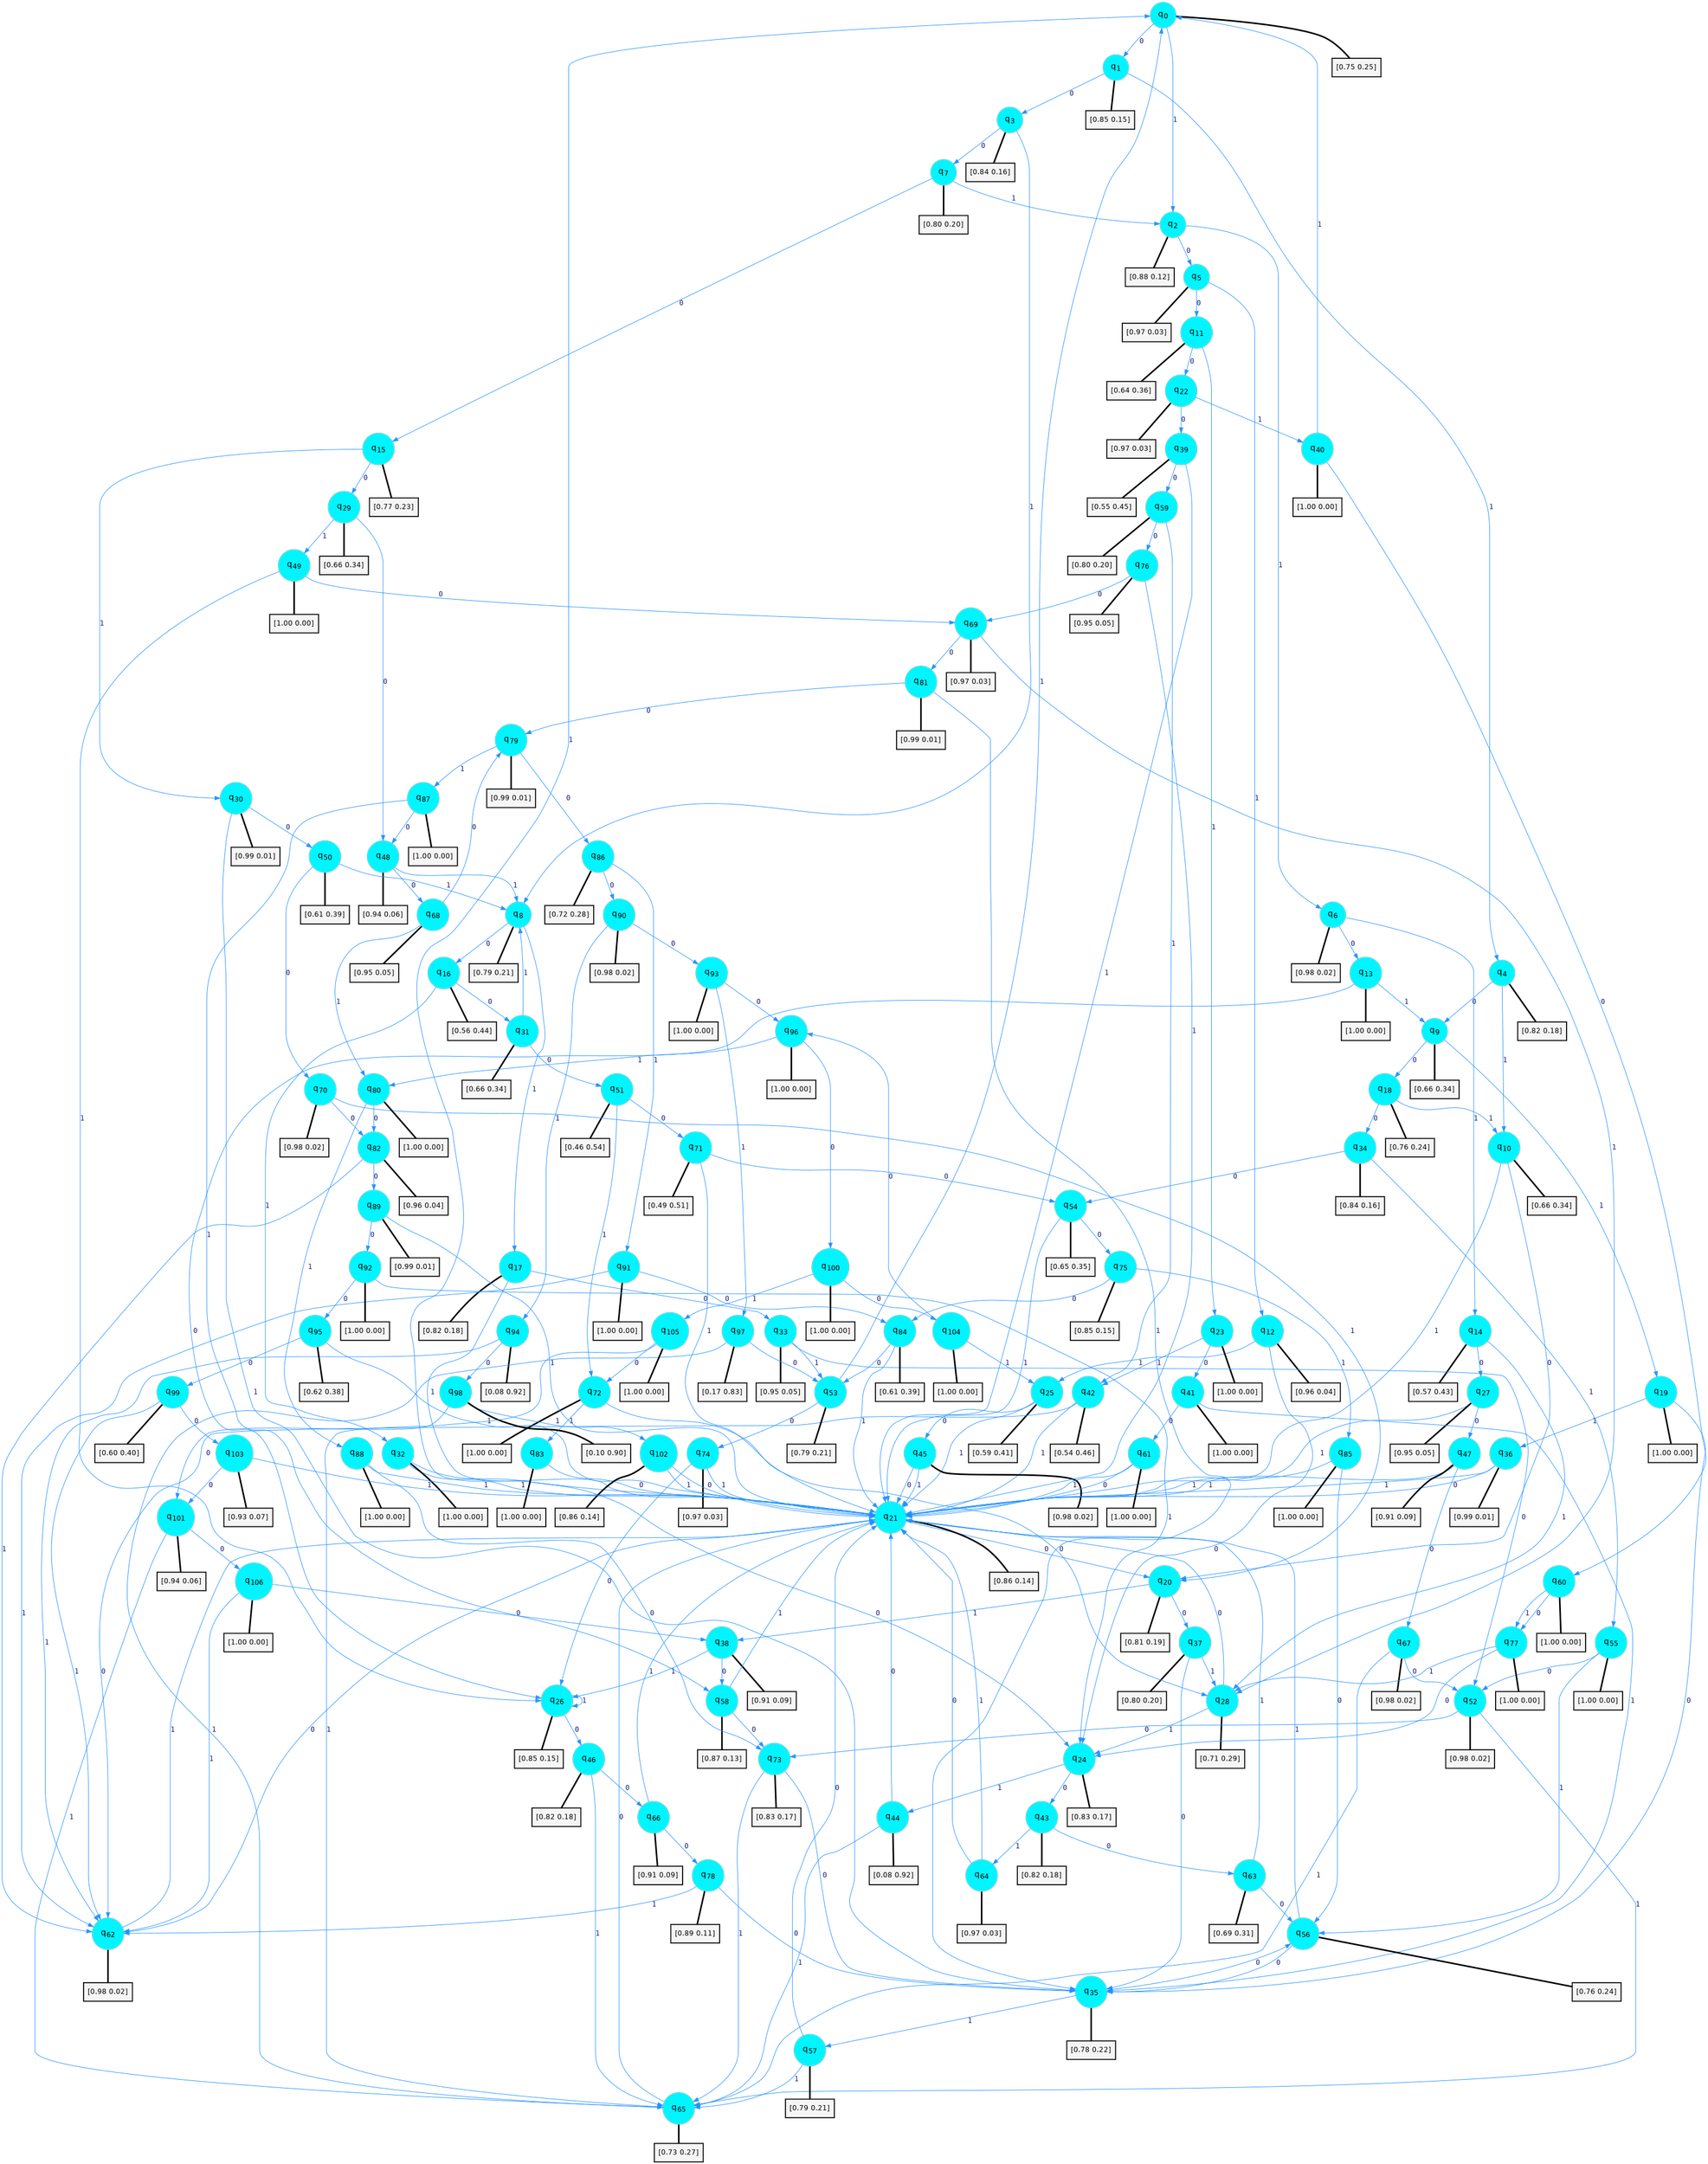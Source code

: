 digraph G {
graph [
bgcolor=transparent, dpi=300, rankdir=TD, size="40,25"];
node [
color=gray, fillcolor=turquoise1, fontcolor=black, fontname=Helvetica, fontsize=16, fontweight=bold, shape=circle, style=filled];
edge [
arrowsize=1, color=dodgerblue1, fontcolor=midnightblue, fontname=courier, fontweight=bold, penwidth=1, style=solid, weight=20];
0[label=<q<SUB>0</SUB>>];
1[label=<q<SUB>1</SUB>>];
2[label=<q<SUB>2</SUB>>];
3[label=<q<SUB>3</SUB>>];
4[label=<q<SUB>4</SUB>>];
5[label=<q<SUB>5</SUB>>];
6[label=<q<SUB>6</SUB>>];
7[label=<q<SUB>7</SUB>>];
8[label=<q<SUB>8</SUB>>];
9[label=<q<SUB>9</SUB>>];
10[label=<q<SUB>10</SUB>>];
11[label=<q<SUB>11</SUB>>];
12[label=<q<SUB>12</SUB>>];
13[label=<q<SUB>13</SUB>>];
14[label=<q<SUB>14</SUB>>];
15[label=<q<SUB>15</SUB>>];
16[label=<q<SUB>16</SUB>>];
17[label=<q<SUB>17</SUB>>];
18[label=<q<SUB>18</SUB>>];
19[label=<q<SUB>19</SUB>>];
20[label=<q<SUB>20</SUB>>];
21[label=<q<SUB>21</SUB>>];
22[label=<q<SUB>22</SUB>>];
23[label=<q<SUB>23</SUB>>];
24[label=<q<SUB>24</SUB>>];
25[label=<q<SUB>25</SUB>>];
26[label=<q<SUB>26</SUB>>];
27[label=<q<SUB>27</SUB>>];
28[label=<q<SUB>28</SUB>>];
29[label=<q<SUB>29</SUB>>];
30[label=<q<SUB>30</SUB>>];
31[label=<q<SUB>31</SUB>>];
32[label=<q<SUB>32</SUB>>];
33[label=<q<SUB>33</SUB>>];
34[label=<q<SUB>34</SUB>>];
35[label=<q<SUB>35</SUB>>];
36[label=<q<SUB>36</SUB>>];
37[label=<q<SUB>37</SUB>>];
38[label=<q<SUB>38</SUB>>];
39[label=<q<SUB>39</SUB>>];
40[label=<q<SUB>40</SUB>>];
41[label=<q<SUB>41</SUB>>];
42[label=<q<SUB>42</SUB>>];
43[label=<q<SUB>43</SUB>>];
44[label=<q<SUB>44</SUB>>];
45[label=<q<SUB>45</SUB>>];
46[label=<q<SUB>46</SUB>>];
47[label=<q<SUB>47</SUB>>];
48[label=<q<SUB>48</SUB>>];
49[label=<q<SUB>49</SUB>>];
50[label=<q<SUB>50</SUB>>];
51[label=<q<SUB>51</SUB>>];
52[label=<q<SUB>52</SUB>>];
53[label=<q<SUB>53</SUB>>];
54[label=<q<SUB>54</SUB>>];
55[label=<q<SUB>55</SUB>>];
56[label=<q<SUB>56</SUB>>];
57[label=<q<SUB>57</SUB>>];
58[label=<q<SUB>58</SUB>>];
59[label=<q<SUB>59</SUB>>];
60[label=<q<SUB>60</SUB>>];
61[label=<q<SUB>61</SUB>>];
62[label=<q<SUB>62</SUB>>];
63[label=<q<SUB>63</SUB>>];
64[label=<q<SUB>64</SUB>>];
65[label=<q<SUB>65</SUB>>];
66[label=<q<SUB>66</SUB>>];
67[label=<q<SUB>67</SUB>>];
68[label=<q<SUB>68</SUB>>];
69[label=<q<SUB>69</SUB>>];
70[label=<q<SUB>70</SUB>>];
71[label=<q<SUB>71</SUB>>];
72[label=<q<SUB>72</SUB>>];
73[label=<q<SUB>73</SUB>>];
74[label=<q<SUB>74</SUB>>];
75[label=<q<SUB>75</SUB>>];
76[label=<q<SUB>76</SUB>>];
77[label=<q<SUB>77</SUB>>];
78[label=<q<SUB>78</SUB>>];
79[label=<q<SUB>79</SUB>>];
80[label=<q<SUB>80</SUB>>];
81[label=<q<SUB>81</SUB>>];
82[label=<q<SUB>82</SUB>>];
83[label=<q<SUB>83</SUB>>];
84[label=<q<SUB>84</SUB>>];
85[label=<q<SUB>85</SUB>>];
86[label=<q<SUB>86</SUB>>];
87[label=<q<SUB>87</SUB>>];
88[label=<q<SUB>88</SUB>>];
89[label=<q<SUB>89</SUB>>];
90[label=<q<SUB>90</SUB>>];
91[label=<q<SUB>91</SUB>>];
92[label=<q<SUB>92</SUB>>];
93[label=<q<SUB>93</SUB>>];
94[label=<q<SUB>94</SUB>>];
95[label=<q<SUB>95</SUB>>];
96[label=<q<SUB>96</SUB>>];
97[label=<q<SUB>97</SUB>>];
98[label=<q<SUB>98</SUB>>];
99[label=<q<SUB>99</SUB>>];
100[label=<q<SUB>100</SUB>>];
101[label=<q<SUB>101</SUB>>];
102[label=<q<SUB>102</SUB>>];
103[label=<q<SUB>103</SUB>>];
104[label=<q<SUB>104</SUB>>];
105[label=<q<SUB>105</SUB>>];
106[label=<q<SUB>106</SUB>>];
107[label="[0.75 0.25]", shape=box,fontcolor=black, fontname=Helvetica, fontsize=14, penwidth=2, fillcolor=whitesmoke,color=black];
108[label="[0.85 0.15]", shape=box,fontcolor=black, fontname=Helvetica, fontsize=14, penwidth=2, fillcolor=whitesmoke,color=black];
109[label="[0.88 0.12]", shape=box,fontcolor=black, fontname=Helvetica, fontsize=14, penwidth=2, fillcolor=whitesmoke,color=black];
110[label="[0.84 0.16]", shape=box,fontcolor=black, fontname=Helvetica, fontsize=14, penwidth=2, fillcolor=whitesmoke,color=black];
111[label="[0.82 0.18]", shape=box,fontcolor=black, fontname=Helvetica, fontsize=14, penwidth=2, fillcolor=whitesmoke,color=black];
112[label="[0.97 0.03]", shape=box,fontcolor=black, fontname=Helvetica, fontsize=14, penwidth=2, fillcolor=whitesmoke,color=black];
113[label="[0.98 0.02]", shape=box,fontcolor=black, fontname=Helvetica, fontsize=14, penwidth=2, fillcolor=whitesmoke,color=black];
114[label="[0.80 0.20]", shape=box,fontcolor=black, fontname=Helvetica, fontsize=14, penwidth=2, fillcolor=whitesmoke,color=black];
115[label="[0.79 0.21]", shape=box,fontcolor=black, fontname=Helvetica, fontsize=14, penwidth=2, fillcolor=whitesmoke,color=black];
116[label="[0.66 0.34]", shape=box,fontcolor=black, fontname=Helvetica, fontsize=14, penwidth=2, fillcolor=whitesmoke,color=black];
117[label="[0.66 0.34]", shape=box,fontcolor=black, fontname=Helvetica, fontsize=14, penwidth=2, fillcolor=whitesmoke,color=black];
118[label="[0.64 0.36]", shape=box,fontcolor=black, fontname=Helvetica, fontsize=14, penwidth=2, fillcolor=whitesmoke,color=black];
119[label="[0.96 0.04]", shape=box,fontcolor=black, fontname=Helvetica, fontsize=14, penwidth=2, fillcolor=whitesmoke,color=black];
120[label="[1.00 0.00]", shape=box,fontcolor=black, fontname=Helvetica, fontsize=14, penwidth=2, fillcolor=whitesmoke,color=black];
121[label="[0.57 0.43]", shape=box,fontcolor=black, fontname=Helvetica, fontsize=14, penwidth=2, fillcolor=whitesmoke,color=black];
122[label="[0.77 0.23]", shape=box,fontcolor=black, fontname=Helvetica, fontsize=14, penwidth=2, fillcolor=whitesmoke,color=black];
123[label="[0.56 0.44]", shape=box,fontcolor=black, fontname=Helvetica, fontsize=14, penwidth=2, fillcolor=whitesmoke,color=black];
124[label="[0.82 0.18]", shape=box,fontcolor=black, fontname=Helvetica, fontsize=14, penwidth=2, fillcolor=whitesmoke,color=black];
125[label="[0.76 0.24]", shape=box,fontcolor=black, fontname=Helvetica, fontsize=14, penwidth=2, fillcolor=whitesmoke,color=black];
126[label="[1.00 0.00]", shape=box,fontcolor=black, fontname=Helvetica, fontsize=14, penwidth=2, fillcolor=whitesmoke,color=black];
127[label="[0.81 0.19]", shape=box,fontcolor=black, fontname=Helvetica, fontsize=14, penwidth=2, fillcolor=whitesmoke,color=black];
128[label="[0.86 0.14]", shape=box,fontcolor=black, fontname=Helvetica, fontsize=14, penwidth=2, fillcolor=whitesmoke,color=black];
129[label="[0.97 0.03]", shape=box,fontcolor=black, fontname=Helvetica, fontsize=14, penwidth=2, fillcolor=whitesmoke,color=black];
130[label="[1.00 0.00]", shape=box,fontcolor=black, fontname=Helvetica, fontsize=14, penwidth=2, fillcolor=whitesmoke,color=black];
131[label="[0.83 0.17]", shape=box,fontcolor=black, fontname=Helvetica, fontsize=14, penwidth=2, fillcolor=whitesmoke,color=black];
132[label="[0.59 0.41]", shape=box,fontcolor=black, fontname=Helvetica, fontsize=14, penwidth=2, fillcolor=whitesmoke,color=black];
133[label="[0.85 0.15]", shape=box,fontcolor=black, fontname=Helvetica, fontsize=14, penwidth=2, fillcolor=whitesmoke,color=black];
134[label="[0.95 0.05]", shape=box,fontcolor=black, fontname=Helvetica, fontsize=14, penwidth=2, fillcolor=whitesmoke,color=black];
135[label="[0.71 0.29]", shape=box,fontcolor=black, fontname=Helvetica, fontsize=14, penwidth=2, fillcolor=whitesmoke,color=black];
136[label="[0.66 0.34]", shape=box,fontcolor=black, fontname=Helvetica, fontsize=14, penwidth=2, fillcolor=whitesmoke,color=black];
137[label="[0.99 0.01]", shape=box,fontcolor=black, fontname=Helvetica, fontsize=14, penwidth=2, fillcolor=whitesmoke,color=black];
138[label="[0.66 0.34]", shape=box,fontcolor=black, fontname=Helvetica, fontsize=14, penwidth=2, fillcolor=whitesmoke,color=black];
139[label="[1.00 0.00]", shape=box,fontcolor=black, fontname=Helvetica, fontsize=14, penwidth=2, fillcolor=whitesmoke,color=black];
140[label="[0.95 0.05]", shape=box,fontcolor=black, fontname=Helvetica, fontsize=14, penwidth=2, fillcolor=whitesmoke,color=black];
141[label="[0.84 0.16]", shape=box,fontcolor=black, fontname=Helvetica, fontsize=14, penwidth=2, fillcolor=whitesmoke,color=black];
142[label="[0.78 0.22]", shape=box,fontcolor=black, fontname=Helvetica, fontsize=14, penwidth=2, fillcolor=whitesmoke,color=black];
143[label="[0.99 0.01]", shape=box,fontcolor=black, fontname=Helvetica, fontsize=14, penwidth=2, fillcolor=whitesmoke,color=black];
144[label="[0.80 0.20]", shape=box,fontcolor=black, fontname=Helvetica, fontsize=14, penwidth=2, fillcolor=whitesmoke,color=black];
145[label="[0.91 0.09]", shape=box,fontcolor=black, fontname=Helvetica, fontsize=14, penwidth=2, fillcolor=whitesmoke,color=black];
146[label="[0.55 0.45]", shape=box,fontcolor=black, fontname=Helvetica, fontsize=14, penwidth=2, fillcolor=whitesmoke,color=black];
147[label="[1.00 0.00]", shape=box,fontcolor=black, fontname=Helvetica, fontsize=14, penwidth=2, fillcolor=whitesmoke,color=black];
148[label="[1.00 0.00]", shape=box,fontcolor=black, fontname=Helvetica, fontsize=14, penwidth=2, fillcolor=whitesmoke,color=black];
149[label="[0.54 0.46]", shape=box,fontcolor=black, fontname=Helvetica, fontsize=14, penwidth=2, fillcolor=whitesmoke,color=black];
150[label="[0.82 0.18]", shape=box,fontcolor=black, fontname=Helvetica, fontsize=14, penwidth=2, fillcolor=whitesmoke,color=black];
151[label="[0.08 0.92]", shape=box,fontcolor=black, fontname=Helvetica, fontsize=14, penwidth=2, fillcolor=whitesmoke,color=black];
152[label="[0.98 0.02]", shape=box,fontcolor=black, fontname=Helvetica, fontsize=14, penwidth=2, fillcolor=whitesmoke,color=black];
153[label="[0.82 0.18]", shape=box,fontcolor=black, fontname=Helvetica, fontsize=14, penwidth=2, fillcolor=whitesmoke,color=black];
154[label="[0.91 0.09]", shape=box,fontcolor=black, fontname=Helvetica, fontsize=14, penwidth=2, fillcolor=whitesmoke,color=black];
155[label="[0.94 0.06]", shape=box,fontcolor=black, fontname=Helvetica, fontsize=14, penwidth=2, fillcolor=whitesmoke,color=black];
156[label="[1.00 0.00]", shape=box,fontcolor=black, fontname=Helvetica, fontsize=14, penwidth=2, fillcolor=whitesmoke,color=black];
157[label="[0.61 0.39]", shape=box,fontcolor=black, fontname=Helvetica, fontsize=14, penwidth=2, fillcolor=whitesmoke,color=black];
158[label="[0.46 0.54]", shape=box,fontcolor=black, fontname=Helvetica, fontsize=14, penwidth=2, fillcolor=whitesmoke,color=black];
159[label="[0.98 0.02]", shape=box,fontcolor=black, fontname=Helvetica, fontsize=14, penwidth=2, fillcolor=whitesmoke,color=black];
160[label="[0.79 0.21]", shape=box,fontcolor=black, fontname=Helvetica, fontsize=14, penwidth=2, fillcolor=whitesmoke,color=black];
161[label="[0.65 0.35]", shape=box,fontcolor=black, fontname=Helvetica, fontsize=14, penwidth=2, fillcolor=whitesmoke,color=black];
162[label="[1.00 0.00]", shape=box,fontcolor=black, fontname=Helvetica, fontsize=14, penwidth=2, fillcolor=whitesmoke,color=black];
163[label="[0.76 0.24]", shape=box,fontcolor=black, fontname=Helvetica, fontsize=14, penwidth=2, fillcolor=whitesmoke,color=black];
164[label="[0.79 0.21]", shape=box,fontcolor=black, fontname=Helvetica, fontsize=14, penwidth=2, fillcolor=whitesmoke,color=black];
165[label="[0.87 0.13]", shape=box,fontcolor=black, fontname=Helvetica, fontsize=14, penwidth=2, fillcolor=whitesmoke,color=black];
166[label="[0.80 0.20]", shape=box,fontcolor=black, fontname=Helvetica, fontsize=14, penwidth=2, fillcolor=whitesmoke,color=black];
167[label="[1.00 0.00]", shape=box,fontcolor=black, fontname=Helvetica, fontsize=14, penwidth=2, fillcolor=whitesmoke,color=black];
168[label="[1.00 0.00]", shape=box,fontcolor=black, fontname=Helvetica, fontsize=14, penwidth=2, fillcolor=whitesmoke,color=black];
169[label="[0.98 0.02]", shape=box,fontcolor=black, fontname=Helvetica, fontsize=14, penwidth=2, fillcolor=whitesmoke,color=black];
170[label="[0.69 0.31]", shape=box,fontcolor=black, fontname=Helvetica, fontsize=14, penwidth=2, fillcolor=whitesmoke,color=black];
171[label="[0.97 0.03]", shape=box,fontcolor=black, fontname=Helvetica, fontsize=14, penwidth=2, fillcolor=whitesmoke,color=black];
172[label="[0.73 0.27]", shape=box,fontcolor=black, fontname=Helvetica, fontsize=14, penwidth=2, fillcolor=whitesmoke,color=black];
173[label="[0.91 0.09]", shape=box,fontcolor=black, fontname=Helvetica, fontsize=14, penwidth=2, fillcolor=whitesmoke,color=black];
174[label="[0.98 0.02]", shape=box,fontcolor=black, fontname=Helvetica, fontsize=14, penwidth=2, fillcolor=whitesmoke,color=black];
175[label="[0.95 0.05]", shape=box,fontcolor=black, fontname=Helvetica, fontsize=14, penwidth=2, fillcolor=whitesmoke,color=black];
176[label="[0.97 0.03]", shape=box,fontcolor=black, fontname=Helvetica, fontsize=14, penwidth=2, fillcolor=whitesmoke,color=black];
177[label="[0.98 0.02]", shape=box,fontcolor=black, fontname=Helvetica, fontsize=14, penwidth=2, fillcolor=whitesmoke,color=black];
178[label="[0.49 0.51]", shape=box,fontcolor=black, fontname=Helvetica, fontsize=14, penwidth=2, fillcolor=whitesmoke,color=black];
179[label="[1.00 0.00]", shape=box,fontcolor=black, fontname=Helvetica, fontsize=14, penwidth=2, fillcolor=whitesmoke,color=black];
180[label="[0.83 0.17]", shape=box,fontcolor=black, fontname=Helvetica, fontsize=14, penwidth=2, fillcolor=whitesmoke,color=black];
181[label="[0.97 0.03]", shape=box,fontcolor=black, fontname=Helvetica, fontsize=14, penwidth=2, fillcolor=whitesmoke,color=black];
182[label="[0.85 0.15]", shape=box,fontcolor=black, fontname=Helvetica, fontsize=14, penwidth=2, fillcolor=whitesmoke,color=black];
183[label="[0.95 0.05]", shape=box,fontcolor=black, fontname=Helvetica, fontsize=14, penwidth=2, fillcolor=whitesmoke,color=black];
184[label="[1.00 0.00]", shape=box,fontcolor=black, fontname=Helvetica, fontsize=14, penwidth=2, fillcolor=whitesmoke,color=black];
185[label="[0.89 0.11]", shape=box,fontcolor=black, fontname=Helvetica, fontsize=14, penwidth=2, fillcolor=whitesmoke,color=black];
186[label="[0.99 0.01]", shape=box,fontcolor=black, fontname=Helvetica, fontsize=14, penwidth=2, fillcolor=whitesmoke,color=black];
187[label="[1.00 0.00]", shape=box,fontcolor=black, fontname=Helvetica, fontsize=14, penwidth=2, fillcolor=whitesmoke,color=black];
188[label="[0.99 0.01]", shape=box,fontcolor=black, fontname=Helvetica, fontsize=14, penwidth=2, fillcolor=whitesmoke,color=black];
189[label="[0.96 0.04]", shape=box,fontcolor=black, fontname=Helvetica, fontsize=14, penwidth=2, fillcolor=whitesmoke,color=black];
190[label="[1.00 0.00]", shape=box,fontcolor=black, fontname=Helvetica, fontsize=14, penwidth=2, fillcolor=whitesmoke,color=black];
191[label="[0.61 0.39]", shape=box,fontcolor=black, fontname=Helvetica, fontsize=14, penwidth=2, fillcolor=whitesmoke,color=black];
192[label="[1.00 0.00]", shape=box,fontcolor=black, fontname=Helvetica, fontsize=14, penwidth=2, fillcolor=whitesmoke,color=black];
193[label="[0.72 0.28]", shape=box,fontcolor=black, fontname=Helvetica, fontsize=14, penwidth=2, fillcolor=whitesmoke,color=black];
194[label="[1.00 0.00]", shape=box,fontcolor=black, fontname=Helvetica, fontsize=14, penwidth=2, fillcolor=whitesmoke,color=black];
195[label="[1.00 0.00]", shape=box,fontcolor=black, fontname=Helvetica, fontsize=14, penwidth=2, fillcolor=whitesmoke,color=black];
196[label="[0.99 0.01]", shape=box,fontcolor=black, fontname=Helvetica, fontsize=14, penwidth=2, fillcolor=whitesmoke,color=black];
197[label="[0.98 0.02]", shape=box,fontcolor=black, fontname=Helvetica, fontsize=14, penwidth=2, fillcolor=whitesmoke,color=black];
198[label="[1.00 0.00]", shape=box,fontcolor=black, fontname=Helvetica, fontsize=14, penwidth=2, fillcolor=whitesmoke,color=black];
199[label="[1.00 0.00]", shape=box,fontcolor=black, fontname=Helvetica, fontsize=14, penwidth=2, fillcolor=whitesmoke,color=black];
200[label="[1.00 0.00]", shape=box,fontcolor=black, fontname=Helvetica, fontsize=14, penwidth=2, fillcolor=whitesmoke,color=black];
201[label="[0.08 0.92]", shape=box,fontcolor=black, fontname=Helvetica, fontsize=14, penwidth=2, fillcolor=whitesmoke,color=black];
202[label="[0.62 0.38]", shape=box,fontcolor=black, fontname=Helvetica, fontsize=14, penwidth=2, fillcolor=whitesmoke,color=black];
203[label="[1.00 0.00]", shape=box,fontcolor=black, fontname=Helvetica, fontsize=14, penwidth=2, fillcolor=whitesmoke,color=black];
204[label="[0.17 0.83]", shape=box,fontcolor=black, fontname=Helvetica, fontsize=14, penwidth=2, fillcolor=whitesmoke,color=black];
205[label="[0.10 0.90]", shape=box,fontcolor=black, fontname=Helvetica, fontsize=14, penwidth=2, fillcolor=whitesmoke,color=black];
206[label="[0.60 0.40]", shape=box,fontcolor=black, fontname=Helvetica, fontsize=14, penwidth=2, fillcolor=whitesmoke,color=black];
207[label="[1.00 0.00]", shape=box,fontcolor=black, fontname=Helvetica, fontsize=14, penwidth=2, fillcolor=whitesmoke,color=black];
208[label="[0.94 0.06]", shape=box,fontcolor=black, fontname=Helvetica, fontsize=14, penwidth=2, fillcolor=whitesmoke,color=black];
209[label="[0.86 0.14]", shape=box,fontcolor=black, fontname=Helvetica, fontsize=14, penwidth=2, fillcolor=whitesmoke,color=black];
210[label="[0.93 0.07]", shape=box,fontcolor=black, fontname=Helvetica, fontsize=14, penwidth=2, fillcolor=whitesmoke,color=black];
211[label="[1.00 0.00]", shape=box,fontcolor=black, fontname=Helvetica, fontsize=14, penwidth=2, fillcolor=whitesmoke,color=black];
212[label="[1.00 0.00]", shape=box,fontcolor=black, fontname=Helvetica, fontsize=14, penwidth=2, fillcolor=whitesmoke,color=black];
213[label="[1.00 0.00]", shape=box,fontcolor=black, fontname=Helvetica, fontsize=14, penwidth=2, fillcolor=whitesmoke,color=black];
0->1 [label=0];
0->2 [label=1];
0->107 [arrowhead=none, penwidth=3,color=black];
1->3 [label=0];
1->4 [label=1];
1->108 [arrowhead=none, penwidth=3,color=black];
2->5 [label=0];
2->6 [label=1];
2->109 [arrowhead=none, penwidth=3,color=black];
3->7 [label=0];
3->8 [label=1];
3->110 [arrowhead=none, penwidth=3,color=black];
4->9 [label=0];
4->10 [label=1];
4->111 [arrowhead=none, penwidth=3,color=black];
5->11 [label=0];
5->12 [label=1];
5->112 [arrowhead=none, penwidth=3,color=black];
6->13 [label=0];
6->14 [label=1];
6->113 [arrowhead=none, penwidth=3,color=black];
7->15 [label=0];
7->2 [label=1];
7->114 [arrowhead=none, penwidth=3,color=black];
8->16 [label=0];
8->17 [label=1];
8->115 [arrowhead=none, penwidth=3,color=black];
9->18 [label=0];
9->19 [label=1];
9->116 [arrowhead=none, penwidth=3,color=black];
10->20 [label=0];
10->21 [label=1];
10->117 [arrowhead=none, penwidth=3,color=black];
11->22 [label=0];
11->23 [label=1];
11->118 [arrowhead=none, penwidth=3,color=black];
12->24 [label=0];
12->25 [label=1];
12->119 [arrowhead=none, penwidth=3,color=black];
13->26 [label=0];
13->9 [label=1];
13->120 [arrowhead=none, penwidth=3,color=black];
14->27 [label=0];
14->28 [label=1];
14->121 [arrowhead=none, penwidth=3,color=black];
15->29 [label=0];
15->30 [label=1];
15->122 [arrowhead=none, penwidth=3,color=black];
16->31 [label=0];
16->32 [label=1];
16->123 [arrowhead=none, penwidth=3,color=black];
17->33 [label=0];
17->21 [label=1];
17->124 [arrowhead=none, penwidth=3,color=black];
18->34 [label=0];
18->10 [label=1];
18->125 [arrowhead=none, penwidth=3,color=black];
19->35 [label=0];
19->36 [label=1];
19->126 [arrowhead=none, penwidth=3,color=black];
20->37 [label=0];
20->38 [label=1];
20->127 [arrowhead=none, penwidth=3,color=black];
21->20 [label=0];
21->0 [label=1];
21->128 [arrowhead=none, penwidth=3,color=black];
22->39 [label=0];
22->40 [label=1];
22->129 [arrowhead=none, penwidth=3,color=black];
23->41 [label=0];
23->42 [label=1];
23->130 [arrowhead=none, penwidth=3,color=black];
24->43 [label=0];
24->44 [label=1];
24->131 [arrowhead=none, penwidth=3,color=black];
25->45 [label=0];
25->21 [label=1];
25->132 [arrowhead=none, penwidth=3,color=black];
26->46 [label=0];
26->26 [label=1];
26->133 [arrowhead=none, penwidth=3,color=black];
27->47 [label=0];
27->21 [label=1];
27->134 [arrowhead=none, penwidth=3,color=black];
28->21 [label=0];
28->24 [label=1];
28->135 [arrowhead=none, penwidth=3,color=black];
29->48 [label=0];
29->49 [label=1];
29->136 [arrowhead=none, penwidth=3,color=black];
30->50 [label=0];
30->35 [label=1];
30->137 [arrowhead=none, penwidth=3,color=black];
31->51 [label=0];
31->8 [label=1];
31->138 [arrowhead=none, penwidth=3,color=black];
32->24 [label=0];
32->21 [label=1];
32->139 [arrowhead=none, penwidth=3,color=black];
33->52 [label=0];
33->53 [label=1];
33->140 [arrowhead=none, penwidth=3,color=black];
34->54 [label=0];
34->55 [label=1];
34->141 [arrowhead=none, penwidth=3,color=black];
35->56 [label=0];
35->57 [label=1];
35->142 [arrowhead=none, penwidth=3,color=black];
36->21 [label=0];
36->21 [label=1];
36->143 [arrowhead=none, penwidth=3,color=black];
37->35 [label=0];
37->28 [label=1];
37->144 [arrowhead=none, penwidth=3,color=black];
38->58 [label=0];
38->26 [label=1];
38->145 [arrowhead=none, penwidth=3,color=black];
39->59 [label=0];
39->21 [label=1];
39->146 [arrowhead=none, penwidth=3,color=black];
40->60 [label=0];
40->0 [label=1];
40->147 [arrowhead=none, penwidth=3,color=black];
41->61 [label=0];
41->35 [label=1];
41->148 [arrowhead=none, penwidth=3,color=black];
42->62 [label=0];
42->21 [label=1];
42->149 [arrowhead=none, penwidth=3,color=black];
43->63 [label=0];
43->64 [label=1];
43->150 [arrowhead=none, penwidth=3,color=black];
44->21 [label=0];
44->65 [label=1];
44->151 [arrowhead=none, penwidth=3,color=black];
45->21 [label=0];
45->21 [label=1];
45->152 [arrowhead=none, penwidth=3,color=black];
46->66 [label=0];
46->65 [label=1];
46->153 [arrowhead=none, penwidth=3,color=black];
47->67 [label=0];
47->21 [label=1];
47->154 [arrowhead=none, penwidth=3,color=black];
48->68 [label=0];
48->8 [label=1];
48->155 [arrowhead=none, penwidth=3,color=black];
49->69 [label=0];
49->26 [label=1];
49->156 [arrowhead=none, penwidth=3,color=black];
50->70 [label=0];
50->8 [label=1];
50->157 [arrowhead=none, penwidth=3,color=black];
51->71 [label=0];
51->72 [label=1];
51->158 [arrowhead=none, penwidth=3,color=black];
52->73 [label=0];
52->65 [label=1];
52->159 [arrowhead=none, penwidth=3,color=black];
53->74 [label=0];
53->0 [label=1];
53->160 [arrowhead=none, penwidth=3,color=black];
54->75 [label=0];
54->21 [label=1];
54->161 [arrowhead=none, penwidth=3,color=black];
55->52 [label=0];
55->56 [label=1];
55->162 [arrowhead=none, penwidth=3,color=black];
56->35 [label=0];
56->21 [label=1];
56->163 [arrowhead=none, penwidth=3,color=black];
57->21 [label=0];
57->65 [label=1];
57->164 [arrowhead=none, penwidth=3,color=black];
58->73 [label=0];
58->21 [label=1];
58->165 [arrowhead=none, penwidth=3,color=black];
59->76 [label=0];
59->42 [label=1];
59->166 [arrowhead=none, penwidth=3,color=black];
60->77 [label=0];
60->77 [label=1];
60->167 [arrowhead=none, penwidth=3,color=black];
61->21 [label=0];
61->21 [label=1];
61->168 [arrowhead=none, penwidth=3,color=black];
62->21 [label=0];
62->21 [label=1];
62->169 [arrowhead=none, penwidth=3,color=black];
63->56 [label=0];
63->21 [label=1];
63->170 [arrowhead=none, penwidth=3,color=black];
64->21 [label=0];
64->21 [label=1];
64->171 [arrowhead=none, penwidth=3,color=black];
65->21 [label=0];
65->172 [arrowhead=none, penwidth=3,color=black];
66->78 [label=0];
66->21 [label=1];
66->173 [arrowhead=none, penwidth=3,color=black];
67->52 [label=0];
67->65 [label=1];
67->174 [arrowhead=none, penwidth=3,color=black];
68->79 [label=0];
68->80 [label=1];
68->175 [arrowhead=none, penwidth=3,color=black];
69->81 [label=0];
69->28 [label=1];
69->176 [arrowhead=none, penwidth=3,color=black];
70->82 [label=0];
70->20 [label=1];
70->177 [arrowhead=none, penwidth=3,color=black];
71->54 [label=0];
71->21 [label=1];
71->178 [arrowhead=none, penwidth=3,color=black];
72->28 [label=0];
72->83 [label=1];
72->179 [arrowhead=none, penwidth=3,color=black];
73->35 [label=0];
73->65 [label=1];
73->180 [arrowhead=none, penwidth=3,color=black];
74->26 [label=0];
74->21 [label=1];
74->181 [arrowhead=none, penwidth=3,color=black];
75->84 [label=0];
75->85 [label=1];
75->182 [arrowhead=none, penwidth=3,color=black];
76->69 [label=0];
76->21 [label=1];
76->183 [arrowhead=none, penwidth=3,color=black];
77->24 [label=0];
77->28 [label=1];
77->184 [arrowhead=none, penwidth=3,color=black];
78->35 [label=0];
78->62 [label=1];
78->185 [arrowhead=none, penwidth=3,color=black];
79->86 [label=0];
79->87 [label=1];
79->186 [arrowhead=none, penwidth=3,color=black];
80->82 [label=0];
80->88 [label=1];
80->187 [arrowhead=none, penwidth=3,color=black];
81->79 [label=0];
81->35 [label=1];
81->188 [arrowhead=none, penwidth=3,color=black];
82->89 [label=0];
82->62 [label=1];
82->189 [arrowhead=none, penwidth=3,color=black];
83->21 [label=0];
83->190 [arrowhead=none, penwidth=3,color=black];
84->53 [label=0];
84->21 [label=1];
84->191 [arrowhead=none, penwidth=3,color=black];
85->56 [label=0];
85->21 [label=1];
85->192 [arrowhead=none, penwidth=3,color=black];
86->90 [label=0];
86->91 [label=1];
86->193 [arrowhead=none, penwidth=3,color=black];
87->48 [label=0];
87->58 [label=1];
87->194 [arrowhead=none, penwidth=3,color=black];
88->73 [label=0];
88->21 [label=1];
88->195 [arrowhead=none, penwidth=3,color=black];
89->92 [label=0];
89->21 [label=1];
89->196 [arrowhead=none, penwidth=3,color=black];
90->93 [label=0];
90->94 [label=1];
90->197 [arrowhead=none, penwidth=3,color=black];
91->84 [label=0];
91->62 [label=1];
91->198 [arrowhead=none, penwidth=3,color=black];
92->95 [label=0];
92->24 [label=1];
92->199 [arrowhead=none, penwidth=3,color=black];
93->96 [label=0];
93->97 [label=1];
93->200 [arrowhead=none, penwidth=3,color=black];
94->98 [label=0];
94->62 [label=1];
94->201 [arrowhead=none, penwidth=3,color=black];
95->99 [label=0];
95->21 [label=1];
95->202 [arrowhead=none, penwidth=3,color=black];
96->100 [label=0];
96->80 [label=1];
96->203 [arrowhead=none, penwidth=3,color=black];
97->53 [label=0];
97->65 [label=1];
97->204 [arrowhead=none, penwidth=3,color=black];
98->101 [label=0];
98->102 [label=1];
98->205 [arrowhead=none, penwidth=3,color=black];
99->103 [label=0];
99->62 [label=1];
99->206 [arrowhead=none, penwidth=3,color=black];
100->104 [label=0];
100->105 [label=1];
100->207 [arrowhead=none, penwidth=3,color=black];
101->106 [label=0];
101->65 [label=1];
101->208 [arrowhead=none, penwidth=3,color=black];
102->21 [label=0];
102->21 [label=1];
102->209 [arrowhead=none, penwidth=3,color=black];
103->101 [label=0];
103->21 [label=1];
103->210 [arrowhead=none, penwidth=3,color=black];
104->96 [label=0];
104->25 [label=1];
104->211 [arrowhead=none, penwidth=3,color=black];
105->72 [label=0];
105->65 [label=1];
105->212 [arrowhead=none, penwidth=3,color=black];
106->38 [label=0];
106->62 [label=1];
106->213 [arrowhead=none, penwidth=3,color=black];
}
